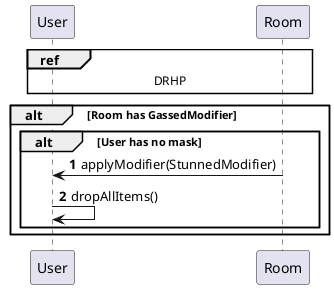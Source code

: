@startuml
'https://plantuml.com/sequence-diagram

autonumber

participant "User" as U
participant "Room" as R

ref over U, R: DRHP
alt Room has GassedModifier
    alt User has no mask
        R -> U: applyModifier(StunnedModifier)
        U -> U: dropAllItems()
    end
end
@enduml